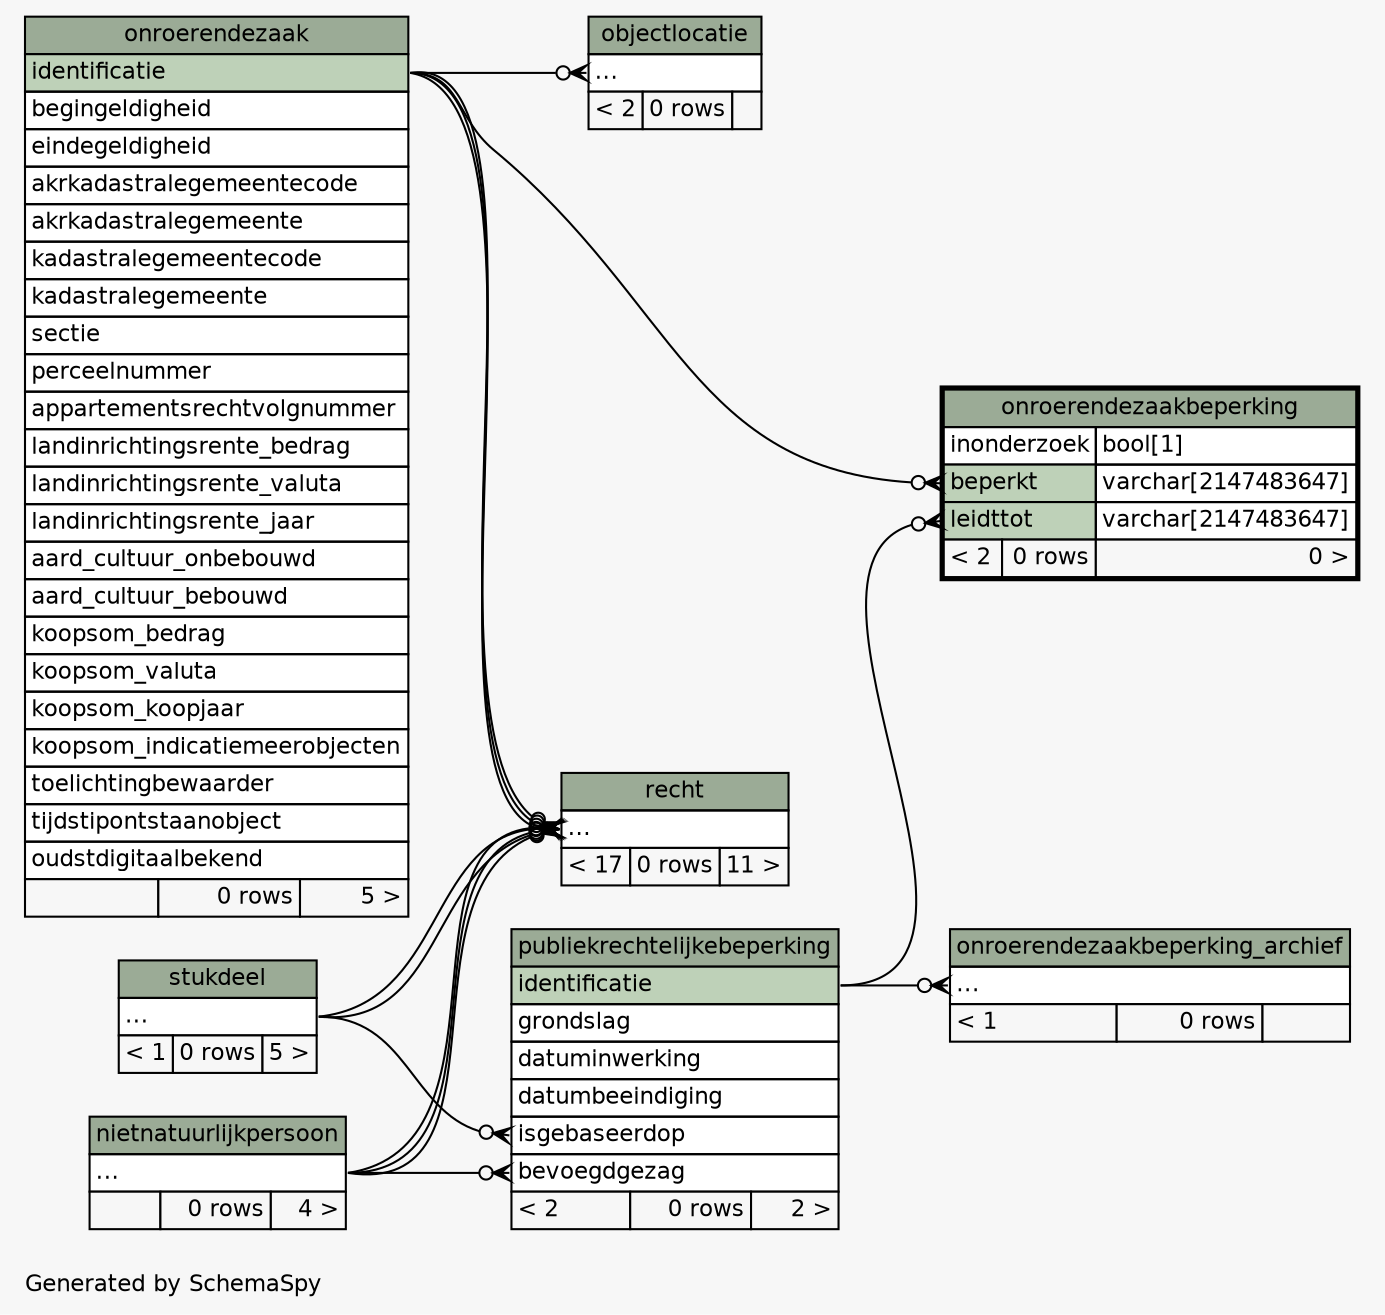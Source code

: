 // dot 2.43.0 on Linux 6.8.0-41-generic
// SchemaSpy rev Unknown
digraph "twoDegreesRelationshipsDiagram" {
  graph [
    rankdir="RL"
    bgcolor="#f7f7f7"
    label="\nGenerated by SchemaSpy"
    labeljust="l"
    nodesep="0.18"
    ranksep="0.46"
    fontname="Helvetica"
    fontsize="11"
  ];
  node [
    fontname="Helvetica"
    fontsize="11"
    shape="plaintext"
  ];
  edge [
    arrowsize="0.8"
  ];
  "objectlocatie":"elipses":w -> "onroerendezaak":"identificatie":e [arrowhead=none dir=back arrowtail=crowodot];
  "onroerendezaakbeperking":"beperkt":w -> "onroerendezaak":"identificatie":e [arrowhead=none dir=back arrowtail=crowodot];
  "onroerendezaakbeperking":"leidttot":w -> "publiekrechtelijkebeperking":"identificatie":e [arrowhead=none dir=back arrowtail=crowodot];
  "onroerendezaakbeperking_archief":"elipses":w -> "publiekrechtelijkebeperking":"identificatie":e [arrowhead=none dir=back arrowtail=crowodot];
  "publiekrechtelijkebeperking":"bevoegdgezag":w -> "nietnatuurlijkpersoon":"elipses":e [arrowhead=none dir=back arrowtail=crowodot];
  "publiekrechtelijkebeperking":"isgebaseerdop":w -> "stukdeel":"elipses":e [arrowhead=none dir=back arrowtail=crowodot];
  "recht":"elipses":w -> "onroerendezaak":"identificatie":e [arrowhead=none dir=back arrowtail=crowodot];
  "recht":"elipses":w -> "nietnatuurlijkpersoon":"elipses":e [arrowhead=none dir=back arrowtail=crowodot];
  "recht":"elipses":w -> "nietnatuurlijkpersoon":"elipses":e [arrowhead=none dir=back arrowtail=crowodot];
  "recht":"elipses":w -> "onroerendezaak":"identificatie":e [arrowhead=none dir=back arrowtail=crowodot];
  "recht":"elipses":w -> "nietnatuurlijkpersoon":"elipses":e [arrowhead=none dir=back arrowtail=crowodot];
  "recht":"elipses":w -> "stukdeel":"elipses":e [arrowhead=none dir=back arrowtail=crowodot];
  "recht":"elipses":w -> "stukdeel":"elipses":e [arrowhead=none dir=back arrowtail=crowodot];
  "recht":"elipses":w -> "onroerendezaak":"identificatie":e [arrowhead=none dir=back arrowtail=crowodot];
  "nietnatuurlijkpersoon" [
    label=<
    <TABLE BORDER="0" CELLBORDER="1" CELLSPACING="0" BGCOLOR="#ffffff">
      <TR><TD COLSPAN="3" BGCOLOR="#9bab96" ALIGN="CENTER">nietnatuurlijkpersoon</TD></TR>
      <TR><TD PORT="elipses" COLSPAN="3" ALIGN="LEFT">...</TD></TR>
      <TR><TD ALIGN="LEFT" BGCOLOR="#f7f7f7">  </TD><TD ALIGN="RIGHT" BGCOLOR="#f7f7f7">0 rows</TD><TD ALIGN="RIGHT" BGCOLOR="#f7f7f7">4 &gt;</TD></TR>
    </TABLE>>
    URL="nietnatuurlijkpersoon.html"
    tooltip="nietnatuurlijkpersoon"
  ];
  "objectlocatie" [
    label=<
    <TABLE BORDER="0" CELLBORDER="1" CELLSPACING="0" BGCOLOR="#ffffff">
      <TR><TD COLSPAN="3" BGCOLOR="#9bab96" ALIGN="CENTER">objectlocatie</TD></TR>
      <TR><TD PORT="elipses" COLSPAN="3" ALIGN="LEFT">...</TD></TR>
      <TR><TD ALIGN="LEFT" BGCOLOR="#f7f7f7">&lt; 2</TD><TD ALIGN="RIGHT" BGCOLOR="#f7f7f7">0 rows</TD><TD ALIGN="RIGHT" BGCOLOR="#f7f7f7">  </TD></TR>
    </TABLE>>
    URL="objectlocatie.html"
    tooltip="objectlocatie"
  ];
  "onroerendezaak" [
    label=<
    <TABLE BORDER="0" CELLBORDER="1" CELLSPACING="0" BGCOLOR="#ffffff">
      <TR><TD COLSPAN="3" BGCOLOR="#9bab96" ALIGN="CENTER">onroerendezaak</TD></TR>
      <TR><TD PORT="identificatie" COLSPAN="3" BGCOLOR="#bed1b8" ALIGN="LEFT">identificatie</TD></TR>
      <TR><TD PORT="begingeldigheid" COLSPAN="3" ALIGN="LEFT">begingeldigheid</TD></TR>
      <TR><TD PORT="eindegeldigheid" COLSPAN="3" ALIGN="LEFT">eindegeldigheid</TD></TR>
      <TR><TD PORT="akrkadastralegemeentecode" COLSPAN="3" ALIGN="LEFT">akrkadastralegemeentecode</TD></TR>
      <TR><TD PORT="akrkadastralegemeente" COLSPAN="3" ALIGN="LEFT">akrkadastralegemeente</TD></TR>
      <TR><TD PORT="kadastralegemeentecode" COLSPAN="3" ALIGN="LEFT">kadastralegemeentecode</TD></TR>
      <TR><TD PORT="kadastralegemeente" COLSPAN="3" ALIGN="LEFT">kadastralegemeente</TD></TR>
      <TR><TD PORT="sectie" COLSPAN="3" ALIGN="LEFT">sectie</TD></TR>
      <TR><TD PORT="perceelnummer" COLSPAN="3" ALIGN="LEFT">perceelnummer</TD></TR>
      <TR><TD PORT="appartementsrechtvolgnummer" COLSPAN="3" ALIGN="LEFT">appartementsrechtvolgnummer</TD></TR>
      <TR><TD PORT="landinrichtingsrente_bedrag" COLSPAN="3" ALIGN="LEFT">landinrichtingsrente_bedrag</TD></TR>
      <TR><TD PORT="landinrichtingsrente_valuta" COLSPAN="3" ALIGN="LEFT">landinrichtingsrente_valuta</TD></TR>
      <TR><TD PORT="landinrichtingsrente_jaar" COLSPAN="3" ALIGN="LEFT">landinrichtingsrente_jaar</TD></TR>
      <TR><TD PORT="aard_cultuur_onbebouwd" COLSPAN="3" ALIGN="LEFT">aard_cultuur_onbebouwd</TD></TR>
      <TR><TD PORT="aard_cultuur_bebouwd" COLSPAN="3" ALIGN="LEFT">aard_cultuur_bebouwd</TD></TR>
      <TR><TD PORT="koopsom_bedrag" COLSPAN="3" ALIGN="LEFT">koopsom_bedrag</TD></TR>
      <TR><TD PORT="koopsom_valuta" COLSPAN="3" ALIGN="LEFT">koopsom_valuta</TD></TR>
      <TR><TD PORT="koopsom_koopjaar" COLSPAN="3" ALIGN="LEFT">koopsom_koopjaar</TD></TR>
      <TR><TD PORT="koopsom_indicatiemeerobjecten" COLSPAN="3" ALIGN="LEFT">koopsom_indicatiemeerobjecten</TD></TR>
      <TR><TD PORT="toelichtingbewaarder" COLSPAN="3" ALIGN="LEFT">toelichtingbewaarder</TD></TR>
      <TR><TD PORT="tijdstipontstaanobject" COLSPAN="3" ALIGN="LEFT">tijdstipontstaanobject</TD></TR>
      <TR><TD PORT="oudstdigitaalbekend" COLSPAN="3" ALIGN="LEFT">oudstdigitaalbekend</TD></TR>
      <TR><TD ALIGN="LEFT" BGCOLOR="#f7f7f7">  </TD><TD ALIGN="RIGHT" BGCOLOR="#f7f7f7">0 rows</TD><TD ALIGN="RIGHT" BGCOLOR="#f7f7f7">5 &gt;</TD></TR>
    </TABLE>>
    URL="onroerendezaak.html"
    tooltip="onroerendezaak"
  ];
  "onroerendezaakbeperking" [
    label=<
    <TABLE BORDER="2" CELLBORDER="1" CELLSPACING="0" BGCOLOR="#ffffff">
      <TR><TD COLSPAN="3" BGCOLOR="#9bab96" ALIGN="CENTER">onroerendezaakbeperking</TD></TR>
      <TR><TD PORT="inonderzoek" COLSPAN="2" ALIGN="LEFT">inonderzoek</TD><TD PORT="inonderzoek.type" ALIGN="LEFT">bool[1]</TD></TR>
      <TR><TD PORT="beperkt" COLSPAN="2" BGCOLOR="#bed1b8" ALIGN="LEFT">beperkt</TD><TD PORT="beperkt.type" ALIGN="LEFT">varchar[2147483647]</TD></TR>
      <TR><TD PORT="leidttot" COLSPAN="2" BGCOLOR="#bed1b8" ALIGN="LEFT">leidttot</TD><TD PORT="leidttot.type" ALIGN="LEFT">varchar[2147483647]</TD></TR>
      <TR><TD ALIGN="LEFT" BGCOLOR="#f7f7f7">&lt; 2</TD><TD ALIGN="RIGHT" BGCOLOR="#f7f7f7">0 rows</TD><TD ALIGN="RIGHT" BGCOLOR="#f7f7f7">0 &gt;</TD></TR>
    </TABLE>>
    URL="onroerendezaakbeperking.html"
    tooltip="onroerendezaakbeperking"
  ];
  "onroerendezaakbeperking_archief" [
    label=<
    <TABLE BORDER="0" CELLBORDER="1" CELLSPACING="0" BGCOLOR="#ffffff">
      <TR><TD COLSPAN="3" BGCOLOR="#9bab96" ALIGN="CENTER">onroerendezaakbeperking_archief</TD></TR>
      <TR><TD PORT="elipses" COLSPAN="3" ALIGN="LEFT">...</TD></TR>
      <TR><TD ALIGN="LEFT" BGCOLOR="#f7f7f7">&lt; 1</TD><TD ALIGN="RIGHT" BGCOLOR="#f7f7f7">0 rows</TD><TD ALIGN="RIGHT" BGCOLOR="#f7f7f7">  </TD></TR>
    </TABLE>>
    URL="onroerendezaakbeperking_archief.html"
    tooltip="onroerendezaakbeperking_archief"
  ];
  "publiekrechtelijkebeperking" [
    label=<
    <TABLE BORDER="0" CELLBORDER="1" CELLSPACING="0" BGCOLOR="#ffffff">
      <TR><TD COLSPAN="3" BGCOLOR="#9bab96" ALIGN="CENTER">publiekrechtelijkebeperking</TD></TR>
      <TR><TD PORT="identificatie" COLSPAN="3" BGCOLOR="#bed1b8" ALIGN="LEFT">identificatie</TD></TR>
      <TR><TD PORT="grondslag" COLSPAN="3" ALIGN="LEFT">grondslag</TD></TR>
      <TR><TD PORT="datuminwerking" COLSPAN="3" ALIGN="LEFT">datuminwerking</TD></TR>
      <TR><TD PORT="datumbeeindiging" COLSPAN="3" ALIGN="LEFT">datumbeeindiging</TD></TR>
      <TR><TD PORT="isgebaseerdop" COLSPAN="3" ALIGN="LEFT">isgebaseerdop</TD></TR>
      <TR><TD PORT="bevoegdgezag" COLSPAN="3" ALIGN="LEFT">bevoegdgezag</TD></TR>
      <TR><TD ALIGN="LEFT" BGCOLOR="#f7f7f7">&lt; 2</TD><TD ALIGN="RIGHT" BGCOLOR="#f7f7f7">0 rows</TD><TD ALIGN="RIGHT" BGCOLOR="#f7f7f7">2 &gt;</TD></TR>
    </TABLE>>
    URL="publiekrechtelijkebeperking.html"
    tooltip="publiekrechtelijkebeperking"
  ];
  "recht" [
    label=<
    <TABLE BORDER="0" CELLBORDER="1" CELLSPACING="0" BGCOLOR="#ffffff">
      <TR><TD COLSPAN="3" BGCOLOR="#9bab96" ALIGN="CENTER">recht</TD></TR>
      <TR><TD PORT="elipses" COLSPAN="3" ALIGN="LEFT">...</TD></TR>
      <TR><TD ALIGN="LEFT" BGCOLOR="#f7f7f7">&lt; 17</TD><TD ALIGN="RIGHT" BGCOLOR="#f7f7f7">0 rows</TD><TD ALIGN="RIGHT" BGCOLOR="#f7f7f7">11 &gt;</TD></TR>
    </TABLE>>
    URL="recht.html"
    tooltip="recht"
  ];
  "stukdeel" [
    label=<
    <TABLE BORDER="0" CELLBORDER="1" CELLSPACING="0" BGCOLOR="#ffffff">
      <TR><TD COLSPAN="3" BGCOLOR="#9bab96" ALIGN="CENTER">stukdeel</TD></TR>
      <TR><TD PORT="elipses" COLSPAN="3" ALIGN="LEFT">...</TD></TR>
      <TR><TD ALIGN="LEFT" BGCOLOR="#f7f7f7">&lt; 1</TD><TD ALIGN="RIGHT" BGCOLOR="#f7f7f7">0 rows</TD><TD ALIGN="RIGHT" BGCOLOR="#f7f7f7">5 &gt;</TD></TR>
    </TABLE>>
    URL="stukdeel.html"
    tooltip="stukdeel"
  ];
}
